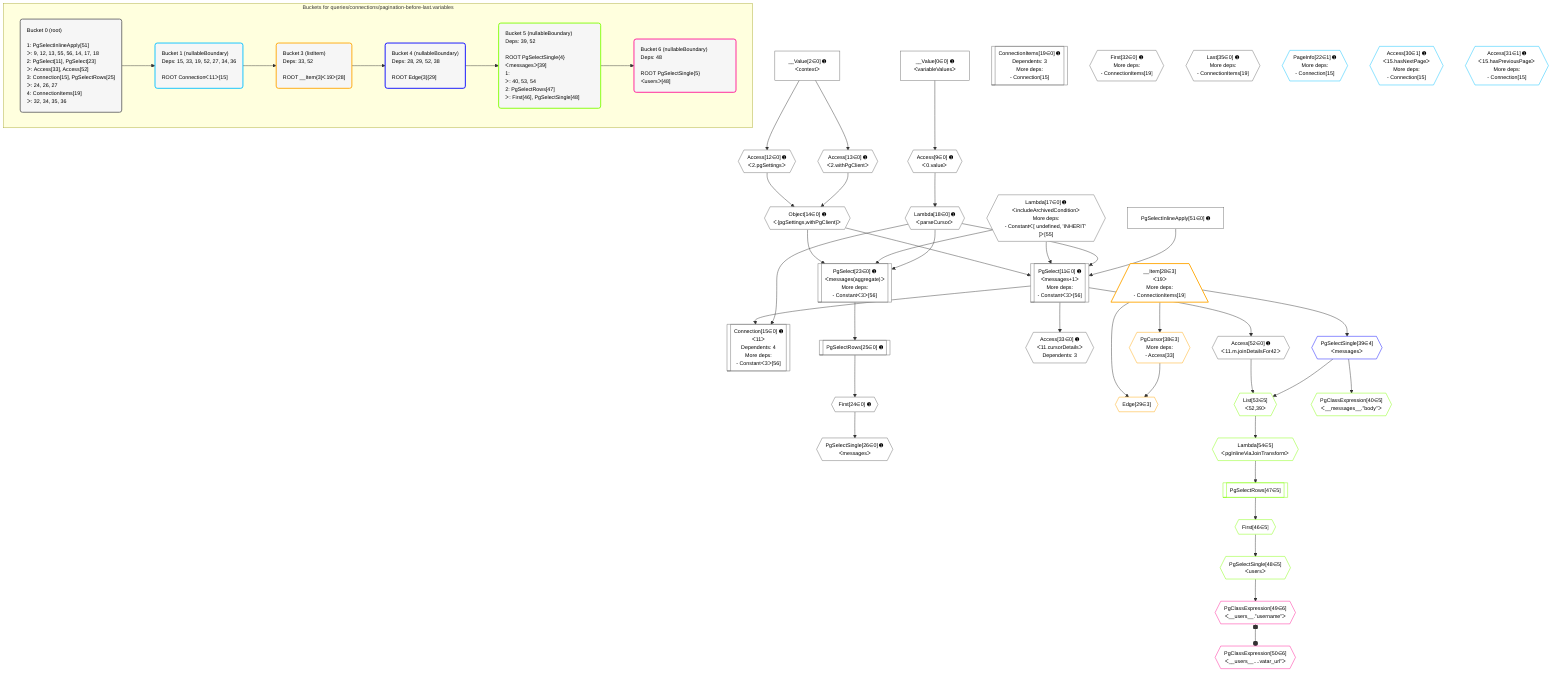 %%{init: {'themeVariables': { 'fontSize': '12px'}}}%%
graph TD
    classDef path fill:#eee,stroke:#000,color:#000
    classDef plan fill:#fff,stroke-width:1px,color:#000
    classDef itemplan fill:#fff,stroke-width:2px,color:#000
    classDef unbatchedplan fill:#dff,stroke-width:1px,color:#000
    classDef sideeffectplan fill:#fcc,stroke-width:2px,color:#000
    classDef bucket fill:#f6f6f6,color:#000,stroke-width:2px,text-align:left

    subgraph "Buckets for queries/connections/pagination-before-last.variables"
    Bucket0("Bucket 0 (root)<br /><br />1: PgSelectInlineApply[51]<br />ᐳ: 9, 12, 13, 55, 56, 14, 17, 18<br />2: PgSelect[11], PgSelect[23]<br />ᐳ: Access[33], Access[52]<br />3: Connection[15], PgSelectRows[25]<br />ᐳ: 24, 26, 27<br />4: ConnectionItems[19]<br />ᐳ: 32, 34, 35, 36"):::bucket
    Bucket1("Bucket 1 (nullableBoundary)<br />Deps: 15, 33, 19, 52, 27, 34, 36<br /><br />ROOT Connectionᐸ11ᐳ[15]"):::bucket
    Bucket3("Bucket 3 (listItem)<br />Deps: 33, 52<br /><br />ROOT __Item{3}ᐸ19ᐳ[28]"):::bucket
    Bucket4("Bucket 4 (nullableBoundary)<br />Deps: 28, 29, 52, 38<br /><br />ROOT Edge{3}[29]"):::bucket
    Bucket5("Bucket 5 (nullableBoundary)<br />Deps: 39, 52<br /><br />ROOT PgSelectSingle{4}ᐸmessagesᐳ[39]<br />1: <br />ᐳ: 40, 53, 54<br />2: PgSelectRows[47]<br />ᐳ: First[46], PgSelectSingle[48]"):::bucket
    Bucket6("Bucket 6 (nullableBoundary)<br />Deps: 48<br /><br />ROOT PgSelectSingle{5}ᐸusersᐳ[48]"):::bucket
    end
    Bucket0 --> Bucket1
    Bucket1 --> Bucket3
    Bucket3 --> Bucket4
    Bucket4 --> Bucket5
    Bucket5 --> Bucket6

    %% plan dependencies
    PgSelect11[["PgSelect[11∈0] ➊<br />ᐸmessages+1ᐳ<br />More deps:<br />- Constantᐸ3ᐳ[56]"]]:::plan
    Object14{{"Object[14∈0] ➊<br />ᐸ{pgSettings,withPgClient}ᐳ"}}:::plan
    Lambda17{{"Lambda[17∈0] ➊<br />ᐸincludeArchivedConditionᐳ<br />More deps:<br />- Constantᐸ[ undefined, 'INHERIT' ]ᐳ[55]"}}:::plan
    Lambda18{{"Lambda[18∈0] ➊<br />ᐸparseCursorᐳ"}}:::plan
    PgSelectInlineApply51["PgSelectInlineApply[51∈0] ➊"]:::plan
    Object14 & Lambda17 & Lambda18 & PgSelectInlineApply51 --> PgSelect11
    PgSelect23[["PgSelect[23∈0] ➊<br />ᐸmessages(aggregate)ᐳ<br />More deps:<br />- Constantᐸ3ᐳ[56]"]]:::plan
    Object14 & Lambda17 & Lambda18 --> PgSelect23
    Connection15[["Connection[15∈0] ➊<br />ᐸ11ᐳ<br />Dependents: 4<br />More deps:<br />- Constantᐸ3ᐳ[56]"]]:::plan
    PgSelect11 & Lambda18 --> Connection15
    Access12{{"Access[12∈0] ➊<br />ᐸ2.pgSettingsᐳ"}}:::plan
    Access13{{"Access[13∈0] ➊<br />ᐸ2.withPgClientᐳ"}}:::plan
    Access12 & Access13 --> Object14
    Access9{{"Access[9∈0] ➊<br />ᐸ0.valueᐳ"}}:::plan
    __Value0["__Value[0∈0] ➊<br />ᐸvariableValuesᐳ"]:::plan
    __Value0 --> Access9
    __Value2["__Value[2∈0] ➊<br />ᐸcontextᐳ"]:::plan
    __Value2 --> Access12
    __Value2 --> Access13
    Access9 --> Lambda18
    ConnectionItems19[["ConnectionItems[19∈0] ➊<br />Dependents: 3<br />More deps:<br />- Connection[15]"]]:::plan
    First24{{"First[24∈0] ➊"}}:::plan
    PgSelectRows25[["PgSelectRows[25∈0] ➊"]]:::plan
    PgSelectRows25 --> First24
    PgSelect23 --> PgSelectRows25
    PgSelectSingle26{{"PgSelectSingle[26∈0] ➊<br />ᐸmessagesᐳ"}}:::plan
    First24 --> PgSelectSingle26
    First32{{"First[32∈0] ➊<br />More deps:<br />- ConnectionItems[19]"}}:::plan
    Access33{{"Access[33∈0] ➊<br />ᐸ11.cursorDetailsᐳ<br />Dependents: 3"}}:::plan
    PgSelect11 --> Access33
    Last35{{"Last[35∈0] ➊<br />More deps:<br />- ConnectionItems[19]"}}:::plan
    Access52{{"Access[52∈0] ➊<br />ᐸ11.m.joinDetailsFor42ᐳ"}}:::plan
    PgSelect11 --> Access52
    PageInfo22{{"PageInfo[22∈1] ➊<br />More deps:<br />- Connection[15]"}}:::plan
    Access30{{"Access[30∈1] ➊<br />ᐸ15.hasNextPageᐳ<br />More deps:<br />- Connection[15]"}}:::plan
    Access31{{"Access[31∈1] ➊<br />ᐸ15.hasPreviousPageᐳ<br />More deps:<br />- Connection[15]"}}:::plan
    Edge29{{"Edge[29∈3]"}}:::plan
    __Item28[/"__Item[28∈3]<br />ᐸ19ᐳ<br />More deps:<br />- ConnectionItems[19]"\]:::itemplan
    PgCursor38{{"PgCursor[38∈3]<br />More deps:<br />- Access[33]"}}:::plan
    __Item28 & PgCursor38 --> Edge29
    __Item28 --> PgCursor38
    PgSelectSingle39{{"PgSelectSingle[39∈4]<br />ᐸmessagesᐳ"}}:::plan
    __Item28 --> PgSelectSingle39
    List53{{"List[53∈5]<br />ᐸ52,39ᐳ"}}:::plan
    Access52 & PgSelectSingle39 --> List53
    PgClassExpression40{{"PgClassExpression[40∈5]<br />ᐸ__messages__.”body”ᐳ"}}:::plan
    PgSelectSingle39 --> PgClassExpression40
    First46{{"First[46∈5]"}}:::plan
    PgSelectRows47[["PgSelectRows[47∈5]"]]:::plan
    PgSelectRows47 --> First46
    Lambda54{{"Lambda[54∈5]<br />ᐸpgInlineViaJoinTransformᐳ"}}:::plan
    Lambda54 --> PgSelectRows47
    PgSelectSingle48{{"PgSelectSingle[48∈5]<br />ᐸusersᐳ"}}:::plan
    First46 --> PgSelectSingle48
    List53 --> Lambda54
    PgClassExpression49{{"PgClassExpression[49∈6]<br />ᐸ__users__.”username”ᐳ"}}:::plan
    PgSelectSingle48 --> PgClassExpression49
    PgClassExpression50{{"PgClassExpression[50∈6]<br />ᐸ__users__....vatar_url”ᐳ"}}:::plan
    PgClassExpression49 o--o PgClassExpression50

    %% define steps
    classDef bucket0 stroke:#696969
    class Bucket0,__Value0,__Value2,Access9,PgSelect11,Access12,Access13,Object14,Connection15,Lambda17,Lambda18,ConnectionItems19,PgSelect23,First24,PgSelectRows25,PgSelectSingle26,First32,Access33,Last35,PgSelectInlineApply51,Access52 bucket0
    classDef bucket1 stroke:#00bfff
    class Bucket1,PageInfo22,Access30,Access31 bucket1
    classDef bucket3 stroke:#ffa500
    class Bucket3,__Item28,Edge29,PgCursor38 bucket3
    classDef bucket4 stroke:#0000ff
    class Bucket4,PgSelectSingle39 bucket4
    classDef bucket5 stroke:#7fff00
    class Bucket5,PgClassExpression40,First46,PgSelectRows47,PgSelectSingle48,List53,Lambda54 bucket5
    classDef bucket6 stroke:#ff1493
    class Bucket6,PgClassExpression49,PgClassExpression50 bucket6